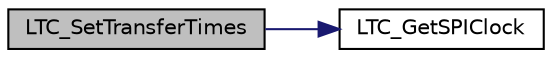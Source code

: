 digraph "LTC_SetTransferTimes"
{
  edge [fontname="Helvetica",fontsize="10",labelfontname="Helvetica",labelfontsize="10"];
  node [fontname="Helvetica",fontsize="10",shape=record];
  rankdir="LR";
  Node430 [label="LTC_SetTransferTimes",height=0.2,width=0.4,color="black", fillcolor="grey75", style="filled", fontcolor="black"];
  Node430 -> Node431 [color="midnightblue",fontsize="10",style="solid",fontname="Helvetica"];
  Node431 [label="LTC_GetSPIClock",height=0.2,width=0.4,color="black", fillcolor="white", style="filled",URL="$ltc_8c.html#a5e8c752a082dd60f5291b2851ce3ac6a",tooltip="gets the frequency of the SPI clock. "];
}
